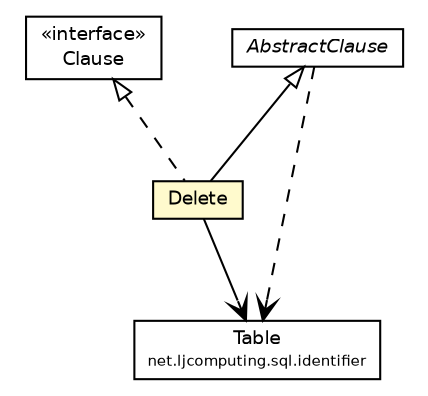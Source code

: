 #!/usr/local/bin/dot
#
# Class diagram 
# Generated by UMLGraph version R5_6 (http://www.umlgraph.org/)
#

digraph G {
	edge [fontname="Helvetica",fontsize=10,labelfontname="Helvetica",labelfontsize=10];
	node [fontname="Helvetica",fontsize=10,shape=plaintext];
	nodesep=0.25;
	ranksep=0.5;
	// net.ljcomputing.sql.clause.AbstractClause
	c350 [label=<<table title="net.ljcomputing.sql.clause.AbstractClause" border="0" cellborder="1" cellspacing="0" cellpadding="2" port="p" href="./AbstractClause.html">
		<tr><td><table border="0" cellspacing="0" cellpadding="1">
<tr><td align="center" balign="center"><font face="Helvetica-Oblique"> AbstractClause </font></td></tr>
		</table></td></tr>
		</table>>, URL="./AbstractClause.html", fontname="Helvetica", fontcolor="black", fontsize=9.0];
	// net.ljcomputing.sql.clause.Clause
	c353 [label=<<table title="net.ljcomputing.sql.clause.Clause" border="0" cellborder="1" cellspacing="0" cellpadding="2" port="p" href="./Clause.html">
		<tr><td><table border="0" cellspacing="0" cellpadding="1">
<tr><td align="center" balign="center"> &#171;interface&#187; </td></tr>
<tr><td align="center" balign="center"> Clause </td></tr>
		</table></td></tr>
		</table>>, URL="./Clause.html", fontname="Helvetica", fontcolor="black", fontsize=9.0];
	// net.ljcomputing.sql.clause.Delete
	c356 [label=<<table title="net.ljcomputing.sql.clause.Delete" border="0" cellborder="1" cellspacing="0" cellpadding="2" port="p" bgcolor="lemonChiffon" href="./Delete.html">
		<tr><td><table border="0" cellspacing="0" cellpadding="1">
<tr><td align="center" balign="center"> Delete </td></tr>
		</table></td></tr>
		</table>>, URL="./Delete.html", fontname="Helvetica", fontcolor="black", fontsize=9.0];
	// net.ljcomputing.sql.identifier.Table
	c366 [label=<<table title="net.ljcomputing.sql.identifier.Table" border="0" cellborder="1" cellspacing="0" cellpadding="2" port="p" href="../identifier/Table.html">
		<tr><td><table border="0" cellspacing="0" cellpadding="1">
<tr><td align="center" balign="center"> Table </td></tr>
<tr><td align="center" balign="center"><font point-size="7.0"> net.ljcomputing.sql.identifier </font></td></tr>
		</table></td></tr>
		</table>>, URL="../identifier/Table.html", fontname="Helvetica", fontcolor="black", fontsize=9.0];
	//net.ljcomputing.sql.clause.Delete extends net.ljcomputing.sql.clause.AbstractClause
	c350:p -> c356:p [dir=back,arrowtail=empty];
	//net.ljcomputing.sql.clause.Delete implements net.ljcomputing.sql.clause.Clause
	c353:p -> c356:p [dir=back,arrowtail=empty,style=dashed];
	// net.ljcomputing.sql.clause.Delete NAVASSOC net.ljcomputing.sql.identifier.Table
	c356:p -> c366:p [taillabel="", label="", headlabel="", fontname="Helvetica", fontcolor="black", fontsize=10.0, color="black", arrowhead=open];
	// net.ljcomputing.sql.clause.AbstractClause DEPEND net.ljcomputing.sql.identifier.Table
	c350:p -> c366:p [taillabel="", label="", headlabel="", fontname="Helvetica", fontcolor="black", fontsize=10.0, color="black", arrowhead=open, style=dashed];
}

